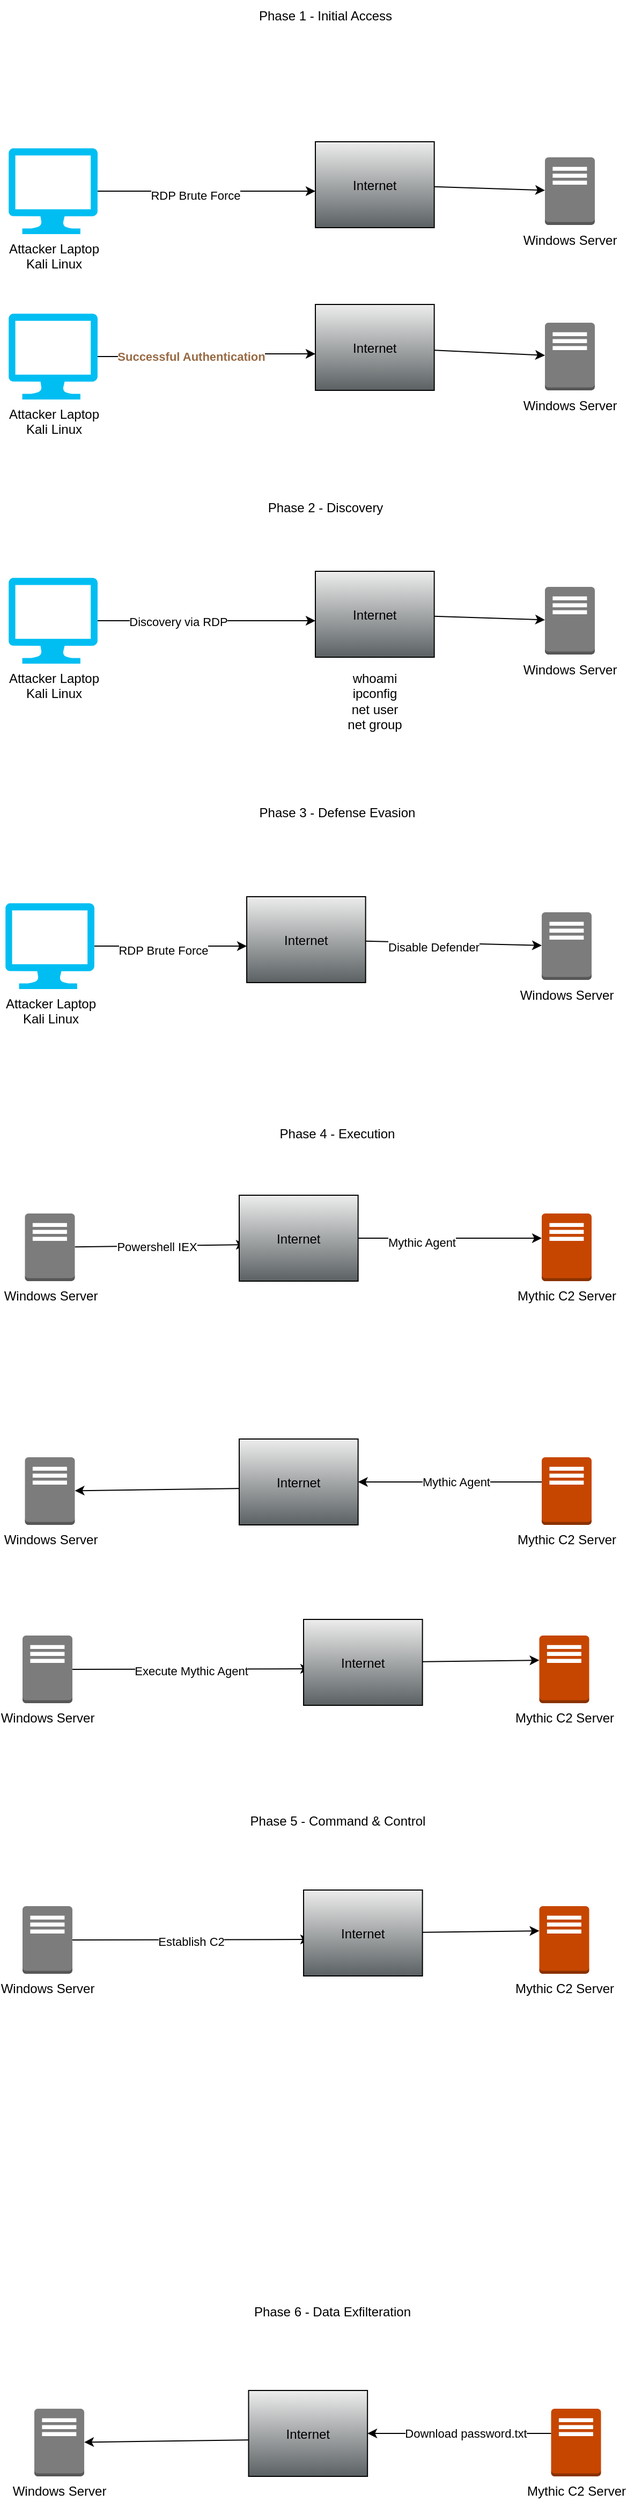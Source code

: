 <mxfile version="27.1.4">
  <diagram name="Page-1" id="LDHr7irS00XSIkpUmVCe">
    <mxGraphModel dx="1170" dy="760" grid="0" gridSize="10" guides="1" tooltips="1" connect="1" arrows="1" fold="1" page="1" pageScale="1" pageWidth="850" pageHeight="1100" math="0" shadow="0">
      <root>
        <mxCell id="0" />
        <mxCell id="1" parent="0" />
        <mxCell id="WrLW6mgRBSqiJl1_lWZ8-3" value="Windows Server" style="outlineConnect=0;dashed=0;verticalLabelPosition=bottom;verticalAlign=top;align=center;html=1;shape=mxgraph.aws3.traditional_server;fillColor=#7D7C7C;gradientColor=none;" vertex="1" parent="1">
          <mxGeometry x="652" y="238.5" width="46.5" height="63" as="geometry" />
        </mxCell>
        <mxCell id="WrLW6mgRBSqiJl1_lWZ8-4" value="&lt;div&gt;Attacker Laptop&lt;/div&gt;&lt;div&gt;Kali Linux&lt;/div&gt;" style="verticalLabelPosition=bottom;html=1;verticalAlign=top;align=center;strokeColor=none;fillColor=#00BEF2;shape=mxgraph.azure.computer;pointerEvents=1;" vertex="1" parent="1">
          <mxGeometry x="152" y="230" width="83" height="80" as="geometry" />
        </mxCell>
        <mxCell id="WrLW6mgRBSqiJl1_lWZ8-8" style="rounded=0;orthogonalLoop=1;jettySize=auto;html=1;" edge="1" parent="1" source="WrLW6mgRBSqiJl1_lWZ8-5" target="WrLW6mgRBSqiJl1_lWZ8-3">
          <mxGeometry relative="1" as="geometry" />
        </mxCell>
        <mxCell id="WrLW6mgRBSqiJl1_lWZ8-5" value="Internet" style="shape=mxgraph.networks2.icon;aspect=fixed;fillColor=#EDEDED;strokeColor=#000000;gradientColor=#5B6163;network2IconShadow=1;network2bgFillColor=none;network2Icon=mxgraph.networks2.cloud;network2IconYOffset=-0.08;network2IconW=1.0;network2IconH=0.722;" vertex="1" parent="1">
          <mxGeometry x="438" y="224" width="110.82" height="80" as="geometry" />
        </mxCell>
        <mxCell id="WrLW6mgRBSqiJl1_lWZ8-6" value="Phase 1 - Initial Access" style="text;html=1;align=center;verticalAlign=middle;whiteSpace=wrap;rounded=0;" vertex="1" parent="1">
          <mxGeometry x="381.11" y="92" width="132.59" height="30" as="geometry" />
        </mxCell>
        <mxCell id="WrLW6mgRBSqiJl1_lWZ8-7" style="edgeStyle=orthogonalEdgeStyle;rounded=0;orthogonalLoop=1;jettySize=auto;html=1;entryX=0;entryY=0.575;entryDx=0;entryDy=0;entryPerimeter=0;" edge="1" parent="1" source="WrLW6mgRBSqiJl1_lWZ8-4" target="WrLW6mgRBSqiJl1_lWZ8-5">
          <mxGeometry relative="1" as="geometry" />
        </mxCell>
        <mxCell id="WrLW6mgRBSqiJl1_lWZ8-9" value="RDP Brute Force" style="edgeLabel;html=1;align=center;verticalAlign=middle;resizable=0;points=[];" vertex="1" connectable="0" parent="WrLW6mgRBSqiJl1_lWZ8-7">
          <mxGeometry x="-0.108" y="-4" relative="1" as="geometry">
            <mxPoint as="offset" />
          </mxGeometry>
        </mxCell>
        <mxCell id="WrLW6mgRBSqiJl1_lWZ8-10" value="Windows Server" style="outlineConnect=0;dashed=0;verticalLabelPosition=bottom;verticalAlign=top;align=center;html=1;shape=mxgraph.aws3.traditional_server;fillColor=#7D7C7C;gradientColor=none;" vertex="1" parent="1">
          <mxGeometry x="652" y="392.5" width="46.5" height="63" as="geometry" />
        </mxCell>
        <mxCell id="WrLW6mgRBSqiJl1_lWZ8-11" value="&lt;div&gt;Attacker Laptop&lt;/div&gt;&lt;div&gt;Kali Linux&lt;/div&gt;" style="verticalLabelPosition=bottom;html=1;verticalAlign=top;align=center;strokeColor=none;fillColor=#00BEF2;shape=mxgraph.azure.computer;pointerEvents=1;" vertex="1" parent="1">
          <mxGeometry x="152" y="384" width="83" height="80" as="geometry" />
        </mxCell>
        <mxCell id="WrLW6mgRBSqiJl1_lWZ8-12" style="rounded=0;orthogonalLoop=1;jettySize=auto;html=1;" edge="1" source="WrLW6mgRBSqiJl1_lWZ8-13" target="WrLW6mgRBSqiJl1_lWZ8-10" parent="1">
          <mxGeometry relative="1" as="geometry" />
        </mxCell>
        <mxCell id="WrLW6mgRBSqiJl1_lWZ8-13" value="Internet" style="shape=mxgraph.networks2.icon;aspect=fixed;fillColor=#EDEDED;strokeColor=#000000;gradientColor=#5B6163;network2IconShadow=1;network2bgFillColor=none;network2Icon=mxgraph.networks2.cloud;network2IconYOffset=-0.08;network2IconW=1.0;network2IconH=0.722;" vertex="1" parent="1">
          <mxGeometry x="438" y="375.5" width="110.82" height="80" as="geometry" />
        </mxCell>
        <mxCell id="WrLW6mgRBSqiJl1_lWZ8-14" style="edgeStyle=orthogonalEdgeStyle;rounded=0;orthogonalLoop=1;jettySize=auto;html=1;entryX=0;entryY=0.575;entryDx=0;entryDy=0;entryPerimeter=0;" edge="1" source="WrLW6mgRBSqiJl1_lWZ8-11" target="WrLW6mgRBSqiJl1_lWZ8-13" parent="1">
          <mxGeometry relative="1" as="geometry" />
        </mxCell>
        <mxCell id="WrLW6mgRBSqiJl1_lWZ8-17" value="Successful Authentication" style="edgeLabel;html=1;align=center;verticalAlign=middle;resizable=0;points=[];fontColor=light-dark(#986a44, #ededed);fontStyle=1" vertex="1" connectable="0" parent="WrLW6mgRBSqiJl1_lWZ8-14">
          <mxGeometry x="-0.159" relative="1" as="geometry">
            <mxPoint as="offset" />
          </mxGeometry>
        </mxCell>
        <mxCell id="WrLW6mgRBSqiJl1_lWZ8-18" value="Phase 2 - Discovery" style="text;html=1;align=center;verticalAlign=middle;whiteSpace=wrap;rounded=0;" vertex="1" parent="1">
          <mxGeometry x="381.11" y="550" width="132.59" height="30" as="geometry" />
        </mxCell>
        <mxCell id="WrLW6mgRBSqiJl1_lWZ8-19" value="Windows Server" style="outlineConnect=0;dashed=0;verticalLabelPosition=bottom;verticalAlign=top;align=center;html=1;shape=mxgraph.aws3.traditional_server;fillColor=#7D7C7C;gradientColor=none;" vertex="1" parent="1">
          <mxGeometry x="652" y="638.5" width="46.5" height="63" as="geometry" />
        </mxCell>
        <mxCell id="WrLW6mgRBSqiJl1_lWZ8-20" value="&lt;div&gt;Attacker Laptop&lt;/div&gt;&lt;div&gt;Kali Linux&lt;/div&gt;" style="verticalLabelPosition=bottom;html=1;verticalAlign=top;align=center;strokeColor=none;fillColor=#00BEF2;shape=mxgraph.azure.computer;pointerEvents=1;" vertex="1" parent="1">
          <mxGeometry x="152" y="630" width="83" height="80" as="geometry" />
        </mxCell>
        <mxCell id="WrLW6mgRBSqiJl1_lWZ8-21" style="rounded=0;orthogonalLoop=1;jettySize=auto;html=1;" edge="1" source="WrLW6mgRBSqiJl1_lWZ8-22" target="WrLW6mgRBSqiJl1_lWZ8-19" parent="1">
          <mxGeometry relative="1" as="geometry" />
        </mxCell>
        <mxCell id="WrLW6mgRBSqiJl1_lWZ8-22" value="Internet" style="shape=mxgraph.networks2.icon;aspect=fixed;fillColor=#EDEDED;strokeColor=#000000;gradientColor=#5B6163;network2IconShadow=1;network2bgFillColor=none;network2Icon=mxgraph.networks2.cloud;network2IconYOffset=-0.08;network2IconW=1.0;network2IconH=0.722;" vertex="1" parent="1">
          <mxGeometry x="438" y="624" width="110.82" height="80" as="geometry" />
        </mxCell>
        <mxCell id="WrLW6mgRBSqiJl1_lWZ8-23" style="edgeStyle=orthogonalEdgeStyle;rounded=0;orthogonalLoop=1;jettySize=auto;html=1;entryX=0;entryY=0.575;entryDx=0;entryDy=0;entryPerimeter=0;" edge="1" source="WrLW6mgRBSqiJl1_lWZ8-20" target="WrLW6mgRBSqiJl1_lWZ8-22" parent="1">
          <mxGeometry relative="1" as="geometry" />
        </mxCell>
        <mxCell id="WrLW6mgRBSqiJl1_lWZ8-25" value="Discovery via RDP" style="edgeLabel;html=1;align=center;verticalAlign=middle;resizable=0;points=[];" vertex="1" connectable="0" parent="WrLW6mgRBSqiJl1_lWZ8-23">
          <mxGeometry x="-0.261" y="-1" relative="1" as="geometry">
            <mxPoint as="offset" />
          </mxGeometry>
        </mxCell>
        <mxCell id="WrLW6mgRBSqiJl1_lWZ8-26" value="&lt;div&gt;whoami&lt;/div&gt;&lt;div&gt;ipconfig&lt;/div&gt;&lt;div&gt;net user&lt;/div&gt;&lt;div&gt;net group&lt;/div&gt;" style="text;html=1;align=center;verticalAlign=middle;resizable=0;points=[];autosize=1;strokeColor=none;fillColor=none;" vertex="1" parent="1">
          <mxGeometry x="458.91" y="710" width="69" height="70" as="geometry" />
        </mxCell>
        <mxCell id="WrLW6mgRBSqiJl1_lWZ8-27" value="Phase 3 - Defense Evasion" style="text;html=1;align=center;verticalAlign=middle;whiteSpace=wrap;rounded=0;" vertex="1" parent="1">
          <mxGeometry x="376.14" y="834" width="164.68" height="30" as="geometry" />
        </mxCell>
        <mxCell id="WrLW6mgRBSqiJl1_lWZ8-65" value="Mythic C2 Server" style="outlineConnect=0;dashed=0;verticalLabelPosition=bottom;verticalAlign=top;align=center;html=1;shape=mxgraph.aws3.traditional_server;fillColor=light-dark(#c64600, #848383);gradientColor=none;" vertex="1" parent="1">
          <mxGeometry x="649" y="1222" width="46.5" height="63" as="geometry" />
        </mxCell>
        <mxCell id="WrLW6mgRBSqiJl1_lWZ8-66" value="Phase 4 - Execution" style="text;html=1;align=center;verticalAlign=middle;whiteSpace=wrap;rounded=0;" vertex="1" parent="1">
          <mxGeometry x="392.32" y="1133" width="132.59" height="30" as="geometry" />
        </mxCell>
        <mxCell id="WrLW6mgRBSqiJl1_lWZ8-67" style="rounded=0;orthogonalLoop=1;jettySize=auto;html=1;entryX=0.054;entryY=0.575;entryDx=0;entryDy=0;entryPerimeter=0;" edge="1" source="WrLW6mgRBSqiJl1_lWZ8-69" target="WrLW6mgRBSqiJl1_lWZ8-70" parent="1">
          <mxGeometry relative="1" as="geometry">
            <mxPoint x="259" y="1279" as="targetPoint" />
          </mxGeometry>
        </mxCell>
        <mxCell id="WrLW6mgRBSqiJl1_lWZ8-68" value="Powershell IEX" style="edgeLabel;html=1;align=center;verticalAlign=middle;resizable=0;points=[];" vertex="1" connectable="0" parent="WrLW6mgRBSqiJl1_lWZ8-67">
          <mxGeometry x="-0.046" y="-1" relative="1" as="geometry">
            <mxPoint as="offset" />
          </mxGeometry>
        </mxCell>
        <mxCell id="WrLW6mgRBSqiJl1_lWZ8-69" value="Windows Server" style="outlineConnect=0;dashed=0;verticalLabelPosition=bottom;verticalAlign=top;align=center;html=1;shape=mxgraph.aws3.traditional_server;fillColor=#7D7C7C;gradientColor=none;" vertex="1" parent="1">
          <mxGeometry x="167.25" y="1222" width="46.5" height="63" as="geometry" />
        </mxCell>
        <mxCell id="WrLW6mgRBSqiJl1_lWZ8-70" value="Internet" style="shape=mxgraph.networks2.icon;aspect=fixed;fillColor=#EDEDED;strokeColor=#000000;gradientColor=#5B6163;network2IconShadow=1;network2bgFillColor=none;network2Icon=mxgraph.networks2.cloud;network2IconYOffset=-0.08;network2IconW=1.0;network2IconH=0.722;" vertex="1" parent="1">
          <mxGeometry x="367" y="1205" width="110.82" height="80" as="geometry" />
        </mxCell>
        <mxCell id="WrLW6mgRBSqiJl1_lWZ8-71" style="edgeStyle=orthogonalEdgeStyle;rounded=0;orthogonalLoop=1;jettySize=auto;html=1;entryX=0;entryY=0.365;entryDx=0;entryDy=0;entryPerimeter=0;" edge="1" source="WrLW6mgRBSqiJl1_lWZ8-70" target="WrLW6mgRBSqiJl1_lWZ8-65" parent="1">
          <mxGeometry relative="1" as="geometry" />
        </mxCell>
        <mxCell id="WrLW6mgRBSqiJl1_lWZ8-72" value="Mythic Agent" style="edgeLabel;html=1;align=center;verticalAlign=middle;resizable=0;points=[];" vertex="1" connectable="0" parent="WrLW6mgRBSqiJl1_lWZ8-71">
          <mxGeometry x="-0.309" y="-4" relative="1" as="geometry">
            <mxPoint as="offset" />
          </mxGeometry>
        </mxCell>
        <mxCell id="WrLW6mgRBSqiJl1_lWZ8-73" value="Mythic C2 Server" style="outlineConnect=0;dashed=0;verticalLabelPosition=bottom;verticalAlign=top;align=center;html=1;shape=mxgraph.aws3.traditional_server;fillColor=light-dark(#c64600, #848383);gradientColor=none;" vertex="1" parent="1">
          <mxGeometry x="649" y="1449" width="46.5" height="63" as="geometry" />
        </mxCell>
        <mxCell id="WrLW6mgRBSqiJl1_lWZ8-74" style="rounded=0;orthogonalLoop=1;jettySize=auto;html=1;exitX=0.054;exitY=0.575;exitDx=0;exitDy=0;exitPerimeter=0;" edge="1" source="WrLW6mgRBSqiJl1_lWZ8-76" target="WrLW6mgRBSqiJl1_lWZ8-75" parent="1">
          <mxGeometry relative="1" as="geometry">
            <mxPoint x="259" y="1506" as="sourcePoint" />
          </mxGeometry>
        </mxCell>
        <mxCell id="WrLW6mgRBSqiJl1_lWZ8-75" value="Windows Server" style="outlineConnect=0;dashed=0;verticalLabelPosition=bottom;verticalAlign=top;align=center;html=1;shape=mxgraph.aws3.traditional_server;fillColor=#7D7C7C;gradientColor=none;" vertex="1" parent="1">
          <mxGeometry x="167.25" y="1449" width="46.5" height="63" as="geometry" />
        </mxCell>
        <mxCell id="WrLW6mgRBSqiJl1_lWZ8-76" value="Internet" style="shape=mxgraph.networks2.icon;aspect=fixed;fillColor=#EDEDED;strokeColor=#000000;gradientColor=#5B6163;network2IconShadow=1;network2bgFillColor=none;network2Icon=mxgraph.networks2.cloud;network2IconYOffset=-0.08;network2IconW=1.0;network2IconH=0.722;" vertex="1" parent="1">
          <mxGeometry x="367" y="1432" width="110.82" height="80" as="geometry" />
        </mxCell>
        <mxCell id="WrLW6mgRBSqiJl1_lWZ8-77" style="edgeStyle=orthogonalEdgeStyle;rounded=0;orthogonalLoop=1;jettySize=auto;html=1;exitX=0;exitY=0.365;exitDx=0;exitDy=0;exitPerimeter=0;" edge="1" source="WrLW6mgRBSqiJl1_lWZ8-73" target="WrLW6mgRBSqiJl1_lWZ8-76" parent="1">
          <mxGeometry relative="1" as="geometry" />
        </mxCell>
        <mxCell id="WrLW6mgRBSqiJl1_lWZ8-78" value="Mythic Agent" style="edgeLabel;html=1;align=center;verticalAlign=middle;resizable=0;points=[];" vertex="1" connectable="0" parent="WrLW6mgRBSqiJl1_lWZ8-77">
          <mxGeometry x="-0.309" y="-4" relative="1" as="geometry">
            <mxPoint x="-21" y="4" as="offset" />
          </mxGeometry>
        </mxCell>
        <mxCell id="WrLW6mgRBSqiJl1_lWZ8-79" value="Mythic C2 Server" style="outlineConnect=0;dashed=0;verticalLabelPosition=bottom;verticalAlign=top;align=center;html=1;shape=mxgraph.aws3.traditional_server;fillColor=light-dark(#c64600, #848383);gradientColor=none;" vertex="1" parent="1">
          <mxGeometry x="646.75" y="1615" width="46.5" height="63" as="geometry" />
        </mxCell>
        <mxCell id="WrLW6mgRBSqiJl1_lWZ8-80" style="rounded=0;orthogonalLoop=1;jettySize=auto;html=1;entryX=0.054;entryY=0.575;entryDx=0;entryDy=0;entryPerimeter=0;" edge="1" source="WrLW6mgRBSqiJl1_lWZ8-82" target="WrLW6mgRBSqiJl1_lWZ8-83" parent="1">
          <mxGeometry relative="1" as="geometry">
            <mxPoint x="256.75" y="1672" as="targetPoint" />
          </mxGeometry>
        </mxCell>
        <mxCell id="WrLW6mgRBSqiJl1_lWZ8-81" value="Execute Mythic Agent" style="edgeLabel;html=1;align=center;verticalAlign=middle;resizable=0;points=[];" vertex="1" connectable="0" parent="WrLW6mgRBSqiJl1_lWZ8-80">
          <mxGeometry x="-0.002" y="-2" relative="1" as="geometry">
            <mxPoint as="offset" />
          </mxGeometry>
        </mxCell>
        <mxCell id="WrLW6mgRBSqiJl1_lWZ8-82" value="Windows Server" style="outlineConnect=0;dashed=0;verticalLabelPosition=bottom;verticalAlign=top;align=center;html=1;shape=mxgraph.aws3.traditional_server;fillColor=#7D7C7C;gradientColor=none;" vertex="1" parent="1">
          <mxGeometry x="165" y="1615" width="46.5" height="63" as="geometry" />
        </mxCell>
        <mxCell id="WrLW6mgRBSqiJl1_lWZ8-83" value="Internet" style="shape=mxgraph.networks2.icon;aspect=fixed;fillColor=#EDEDED;strokeColor=#000000;gradientColor=#5B6163;network2IconShadow=1;network2bgFillColor=none;network2Icon=mxgraph.networks2.cloud;network2IconYOffset=-0.08;network2IconW=1.0;network2IconH=0.722;" vertex="1" parent="1">
          <mxGeometry x="427" y="1600" width="110.82" height="80" as="geometry" />
        </mxCell>
        <mxCell id="WrLW6mgRBSqiJl1_lWZ8-84" style="rounded=0;orthogonalLoop=1;jettySize=auto;html=1;entryX=0;entryY=0.365;entryDx=0;entryDy=0;entryPerimeter=0;" edge="1" source="WrLW6mgRBSqiJl1_lWZ8-83" target="WrLW6mgRBSqiJl1_lWZ8-79" parent="1">
          <mxGeometry relative="1" as="geometry" />
        </mxCell>
        <mxCell id="WrLW6mgRBSqiJl1_lWZ8-85" value="Windows Server" style="outlineConnect=0;dashed=0;verticalLabelPosition=bottom;verticalAlign=top;align=center;html=1;shape=mxgraph.aws3.traditional_server;fillColor=#7D7C7C;gradientColor=none;" vertex="1" parent="1">
          <mxGeometry x="649" y="941.5" width="46.5" height="63" as="geometry" />
        </mxCell>
        <mxCell id="WrLW6mgRBSqiJl1_lWZ8-86" value="&lt;div&gt;Attacker Laptop&lt;/div&gt;&lt;div&gt;Kali Linux&lt;/div&gt;" style="verticalLabelPosition=bottom;html=1;verticalAlign=top;align=center;strokeColor=none;fillColor=#00BEF2;shape=mxgraph.azure.computer;pointerEvents=1;" vertex="1" parent="1">
          <mxGeometry x="149" y="933" width="83" height="80" as="geometry" />
        </mxCell>
        <mxCell id="WrLW6mgRBSqiJl1_lWZ8-87" style="rounded=0;orthogonalLoop=1;jettySize=auto;html=1;" edge="1" source="WrLW6mgRBSqiJl1_lWZ8-88" target="WrLW6mgRBSqiJl1_lWZ8-85" parent="1">
          <mxGeometry relative="1" as="geometry" />
        </mxCell>
        <mxCell id="WrLW6mgRBSqiJl1_lWZ8-91" value="Disable Defender" style="edgeLabel;html=1;align=center;verticalAlign=middle;resizable=0;points=[];" vertex="1" connectable="0" parent="WrLW6mgRBSqiJl1_lWZ8-87">
          <mxGeometry x="-0.227" y="-4" relative="1" as="geometry">
            <mxPoint as="offset" />
          </mxGeometry>
        </mxCell>
        <mxCell id="WrLW6mgRBSqiJl1_lWZ8-88" value="Internet" style="shape=mxgraph.networks2.icon;aspect=fixed;fillColor=#EDEDED;strokeColor=#000000;gradientColor=#5B6163;network2IconShadow=1;network2bgFillColor=none;network2Icon=mxgraph.networks2.cloud;network2IconYOffset=-0.08;network2IconW=1.0;network2IconH=0.722;" vertex="1" parent="1">
          <mxGeometry x="374" y="927" width="110.82" height="80" as="geometry" />
        </mxCell>
        <mxCell id="WrLW6mgRBSqiJl1_lWZ8-89" style="edgeStyle=orthogonalEdgeStyle;rounded=0;orthogonalLoop=1;jettySize=auto;html=1;entryX=0;entryY=0.575;entryDx=0;entryDy=0;entryPerimeter=0;" edge="1" source="WrLW6mgRBSqiJl1_lWZ8-86" target="WrLW6mgRBSqiJl1_lWZ8-88" parent="1">
          <mxGeometry relative="1" as="geometry" />
        </mxCell>
        <mxCell id="WrLW6mgRBSqiJl1_lWZ8-90" value="RDP Brute Force" style="edgeLabel;html=1;align=center;verticalAlign=middle;resizable=0;points=[];" vertex="1" connectable="0" parent="WrLW6mgRBSqiJl1_lWZ8-89">
          <mxGeometry x="-0.108" y="-4" relative="1" as="geometry">
            <mxPoint as="offset" />
          </mxGeometry>
        </mxCell>
        <mxCell id="WrLW6mgRBSqiJl1_lWZ8-92" value="Phase 5 - Command &amp;amp; Control" style="text;html=1;align=center;verticalAlign=middle;whiteSpace=wrap;rounded=0;" vertex="1" parent="1">
          <mxGeometry x="368.64" y="1773" width="179.68" height="30" as="geometry" />
        </mxCell>
        <mxCell id="WrLW6mgRBSqiJl1_lWZ8-93" value="Mythic C2 Server" style="outlineConnect=0;dashed=0;verticalLabelPosition=bottom;verticalAlign=top;align=center;html=1;shape=mxgraph.aws3.traditional_server;fillColor=light-dark(#c64600, #848383);gradientColor=none;" vertex="1" parent="1">
          <mxGeometry x="646.75" y="1867" width="46.5" height="63" as="geometry" />
        </mxCell>
        <mxCell id="WrLW6mgRBSqiJl1_lWZ8-94" style="rounded=0;orthogonalLoop=1;jettySize=auto;html=1;entryX=0.054;entryY=0.575;entryDx=0;entryDy=0;entryPerimeter=0;" edge="1" source="WrLW6mgRBSqiJl1_lWZ8-96" target="WrLW6mgRBSqiJl1_lWZ8-97" parent="1">
          <mxGeometry relative="1" as="geometry">
            <mxPoint x="256.75" y="1924" as="targetPoint" />
          </mxGeometry>
        </mxCell>
        <mxCell id="WrLW6mgRBSqiJl1_lWZ8-95" value="Establish C2" style="edgeLabel;html=1;align=center;verticalAlign=middle;resizable=0;points=[];" vertex="1" connectable="0" parent="WrLW6mgRBSqiJl1_lWZ8-94">
          <mxGeometry x="-0.002" y="-2" relative="1" as="geometry">
            <mxPoint as="offset" />
          </mxGeometry>
        </mxCell>
        <mxCell id="WrLW6mgRBSqiJl1_lWZ8-96" value="Windows Server" style="outlineConnect=0;dashed=0;verticalLabelPosition=bottom;verticalAlign=top;align=center;html=1;shape=mxgraph.aws3.traditional_server;fillColor=#7D7C7C;gradientColor=none;" vertex="1" parent="1">
          <mxGeometry x="165" y="1867" width="46.5" height="63" as="geometry" />
        </mxCell>
        <mxCell id="WrLW6mgRBSqiJl1_lWZ8-97" value="Internet" style="shape=mxgraph.networks2.icon;aspect=fixed;fillColor=#EDEDED;strokeColor=#000000;gradientColor=#5B6163;network2IconShadow=1;network2bgFillColor=none;network2Icon=mxgraph.networks2.cloud;network2IconYOffset=-0.08;network2IconW=1.0;network2IconH=0.722;" vertex="1" parent="1">
          <mxGeometry x="427" y="1852" width="110.82" height="80" as="geometry" />
        </mxCell>
        <mxCell id="WrLW6mgRBSqiJl1_lWZ8-98" style="rounded=0;orthogonalLoop=1;jettySize=auto;html=1;entryX=0;entryY=0.365;entryDx=0;entryDy=0;entryPerimeter=0;" edge="1" source="WrLW6mgRBSqiJl1_lWZ8-97" target="WrLW6mgRBSqiJl1_lWZ8-93" parent="1">
          <mxGeometry relative="1" as="geometry" />
        </mxCell>
        <mxCell id="WrLW6mgRBSqiJl1_lWZ8-99" value="Phase 6 - Data Exfilteration" style="text;html=1;align=center;verticalAlign=middle;whiteSpace=wrap;rounded=0;" vertex="1" parent="1">
          <mxGeometry x="364" y="2230" width="179.68" height="30" as="geometry" />
        </mxCell>
        <mxCell id="WrLW6mgRBSqiJl1_lWZ8-100" value="Mythic C2 Server" style="outlineConnect=0;dashed=0;verticalLabelPosition=bottom;verticalAlign=top;align=center;html=1;shape=mxgraph.aws3.traditional_server;fillColor=light-dark(#c64600, #848383);gradientColor=none;" vertex="1" parent="1">
          <mxGeometry x="657.75" y="2335" width="46.5" height="63" as="geometry" />
        </mxCell>
        <mxCell id="WrLW6mgRBSqiJl1_lWZ8-101" style="rounded=0;orthogonalLoop=1;jettySize=auto;html=1;exitX=0.054;exitY=0.575;exitDx=0;exitDy=0;exitPerimeter=0;" edge="1" source="WrLW6mgRBSqiJl1_lWZ8-103" target="WrLW6mgRBSqiJl1_lWZ8-102" parent="1">
          <mxGeometry relative="1" as="geometry">
            <mxPoint x="267.75" y="2392" as="sourcePoint" />
          </mxGeometry>
        </mxCell>
        <mxCell id="WrLW6mgRBSqiJl1_lWZ8-102" value="Windows Server" style="outlineConnect=0;dashed=0;verticalLabelPosition=bottom;verticalAlign=top;align=center;html=1;shape=mxgraph.aws3.traditional_server;fillColor=#7D7C7C;gradientColor=none;" vertex="1" parent="1">
          <mxGeometry x="176" y="2335" width="46.5" height="63" as="geometry" />
        </mxCell>
        <mxCell id="WrLW6mgRBSqiJl1_lWZ8-103" value="Internet" style="shape=mxgraph.networks2.icon;aspect=fixed;fillColor=#EDEDED;strokeColor=#000000;gradientColor=#5B6163;network2IconShadow=1;network2bgFillColor=none;network2Icon=mxgraph.networks2.cloud;network2IconYOffset=-0.08;network2IconW=1.0;network2IconH=0.722;" vertex="1" parent="1">
          <mxGeometry x="375.75" y="2318" width="110.82" height="80" as="geometry" />
        </mxCell>
        <mxCell id="WrLW6mgRBSqiJl1_lWZ8-104" style="edgeStyle=orthogonalEdgeStyle;rounded=0;orthogonalLoop=1;jettySize=auto;html=1;exitX=0;exitY=0.365;exitDx=0;exitDy=0;exitPerimeter=0;" edge="1" source="WrLW6mgRBSqiJl1_lWZ8-100" target="WrLW6mgRBSqiJl1_lWZ8-103" parent="1">
          <mxGeometry relative="1" as="geometry" />
        </mxCell>
        <mxCell id="WrLW6mgRBSqiJl1_lWZ8-105" value="Download password.txt" style="edgeLabel;html=1;align=center;verticalAlign=middle;resizable=0;points=[];" vertex="1" connectable="0" parent="WrLW6mgRBSqiJl1_lWZ8-104">
          <mxGeometry x="-0.309" y="-4" relative="1" as="geometry">
            <mxPoint x="-21" y="4" as="offset" />
          </mxGeometry>
        </mxCell>
      </root>
    </mxGraphModel>
  </diagram>
</mxfile>
